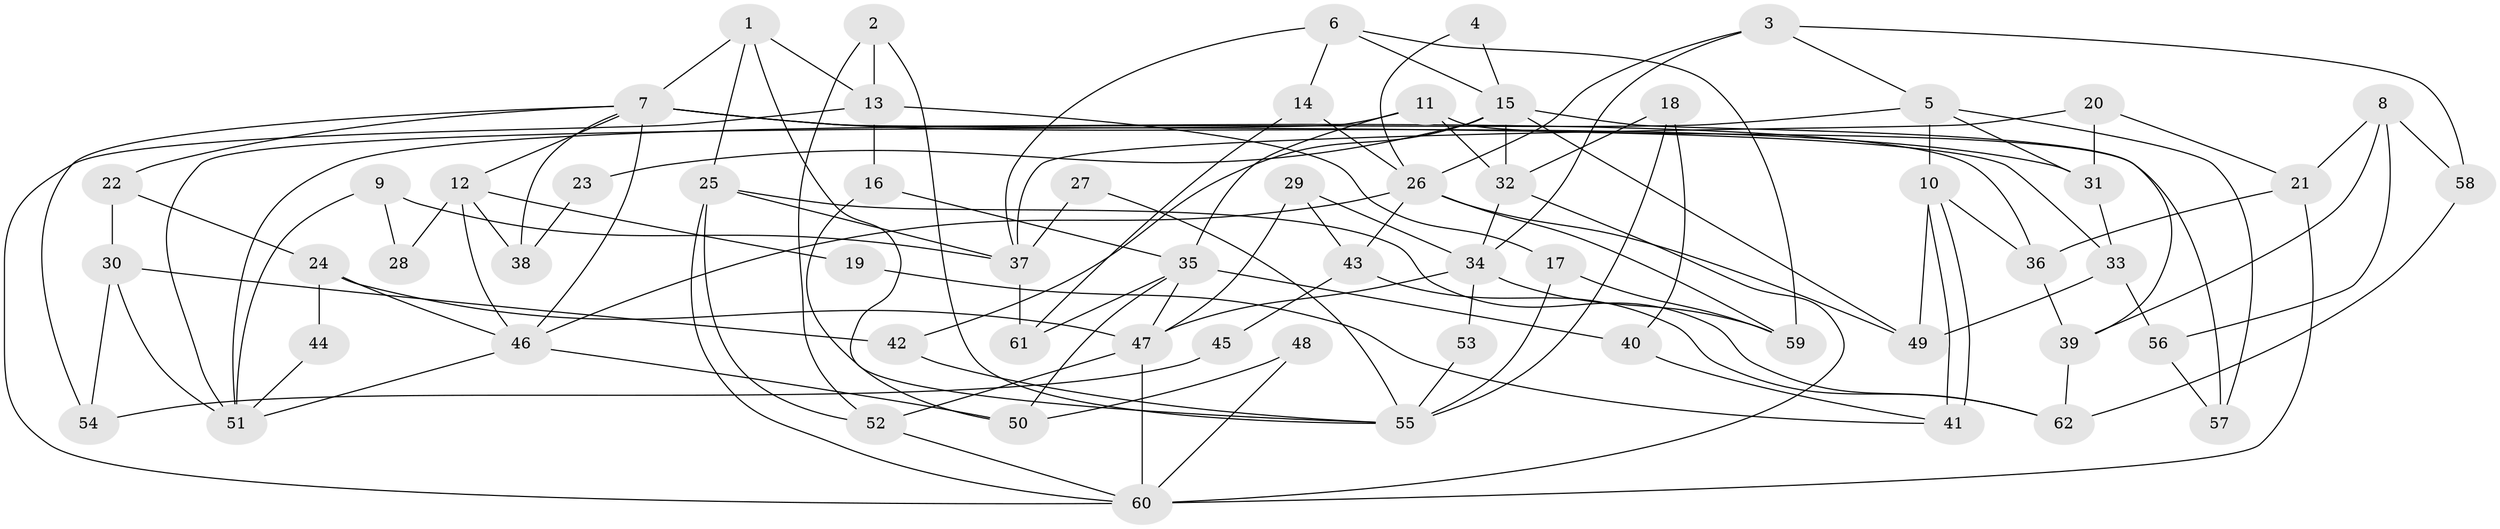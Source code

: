 // Generated by graph-tools (version 1.1) at 2025/36/03/09/25 02:36:16]
// undirected, 62 vertices, 124 edges
graph export_dot {
graph [start="1"]
  node [color=gray90,style=filled];
  1;
  2;
  3;
  4;
  5;
  6;
  7;
  8;
  9;
  10;
  11;
  12;
  13;
  14;
  15;
  16;
  17;
  18;
  19;
  20;
  21;
  22;
  23;
  24;
  25;
  26;
  27;
  28;
  29;
  30;
  31;
  32;
  33;
  34;
  35;
  36;
  37;
  38;
  39;
  40;
  41;
  42;
  43;
  44;
  45;
  46;
  47;
  48;
  49;
  50;
  51;
  52;
  53;
  54;
  55;
  56;
  57;
  58;
  59;
  60;
  61;
  62;
  1 -- 55;
  1 -- 25;
  1 -- 7;
  1 -- 13;
  2 -- 52;
  2 -- 55;
  2 -- 13;
  3 -- 58;
  3 -- 5;
  3 -- 26;
  3 -- 34;
  4 -- 26;
  4 -- 15;
  5 -- 31;
  5 -- 57;
  5 -- 10;
  5 -- 51;
  6 -- 59;
  6 -- 15;
  6 -- 14;
  6 -- 37;
  7 -- 33;
  7 -- 12;
  7 -- 22;
  7 -- 31;
  7 -- 36;
  7 -- 38;
  7 -- 46;
  7 -- 54;
  8 -- 21;
  8 -- 39;
  8 -- 56;
  8 -- 58;
  9 -- 51;
  9 -- 37;
  9 -- 28;
  10 -- 41;
  10 -- 41;
  10 -- 36;
  10 -- 49;
  11 -- 51;
  11 -- 35;
  11 -- 32;
  11 -- 57;
  12 -- 46;
  12 -- 19;
  12 -- 28;
  12 -- 38;
  13 -- 16;
  13 -- 17;
  13 -- 60;
  14 -- 61;
  14 -- 26;
  15 -- 32;
  15 -- 49;
  15 -- 23;
  15 -- 39;
  15 -- 42;
  16 -- 50;
  16 -- 35;
  17 -- 59;
  17 -- 55;
  18 -- 55;
  18 -- 32;
  18 -- 40;
  19 -- 41;
  20 -- 21;
  20 -- 37;
  20 -- 31;
  21 -- 60;
  21 -- 36;
  22 -- 24;
  22 -- 30;
  23 -- 38;
  24 -- 46;
  24 -- 47;
  24 -- 44;
  25 -- 60;
  25 -- 52;
  25 -- 37;
  25 -- 62;
  26 -- 43;
  26 -- 46;
  26 -- 49;
  26 -- 59;
  27 -- 37;
  27 -- 55;
  29 -- 34;
  29 -- 43;
  29 -- 47;
  30 -- 51;
  30 -- 42;
  30 -- 54;
  31 -- 33;
  32 -- 60;
  32 -- 34;
  33 -- 49;
  33 -- 56;
  34 -- 47;
  34 -- 53;
  34 -- 59;
  35 -- 47;
  35 -- 40;
  35 -- 50;
  35 -- 61;
  36 -- 39;
  37 -- 61;
  39 -- 62;
  40 -- 41;
  42 -- 55;
  43 -- 62;
  43 -- 45;
  44 -- 51;
  45 -- 54;
  46 -- 50;
  46 -- 51;
  47 -- 52;
  47 -- 60;
  48 -- 60;
  48 -- 50;
  52 -- 60;
  53 -- 55;
  56 -- 57;
  58 -- 62;
}
